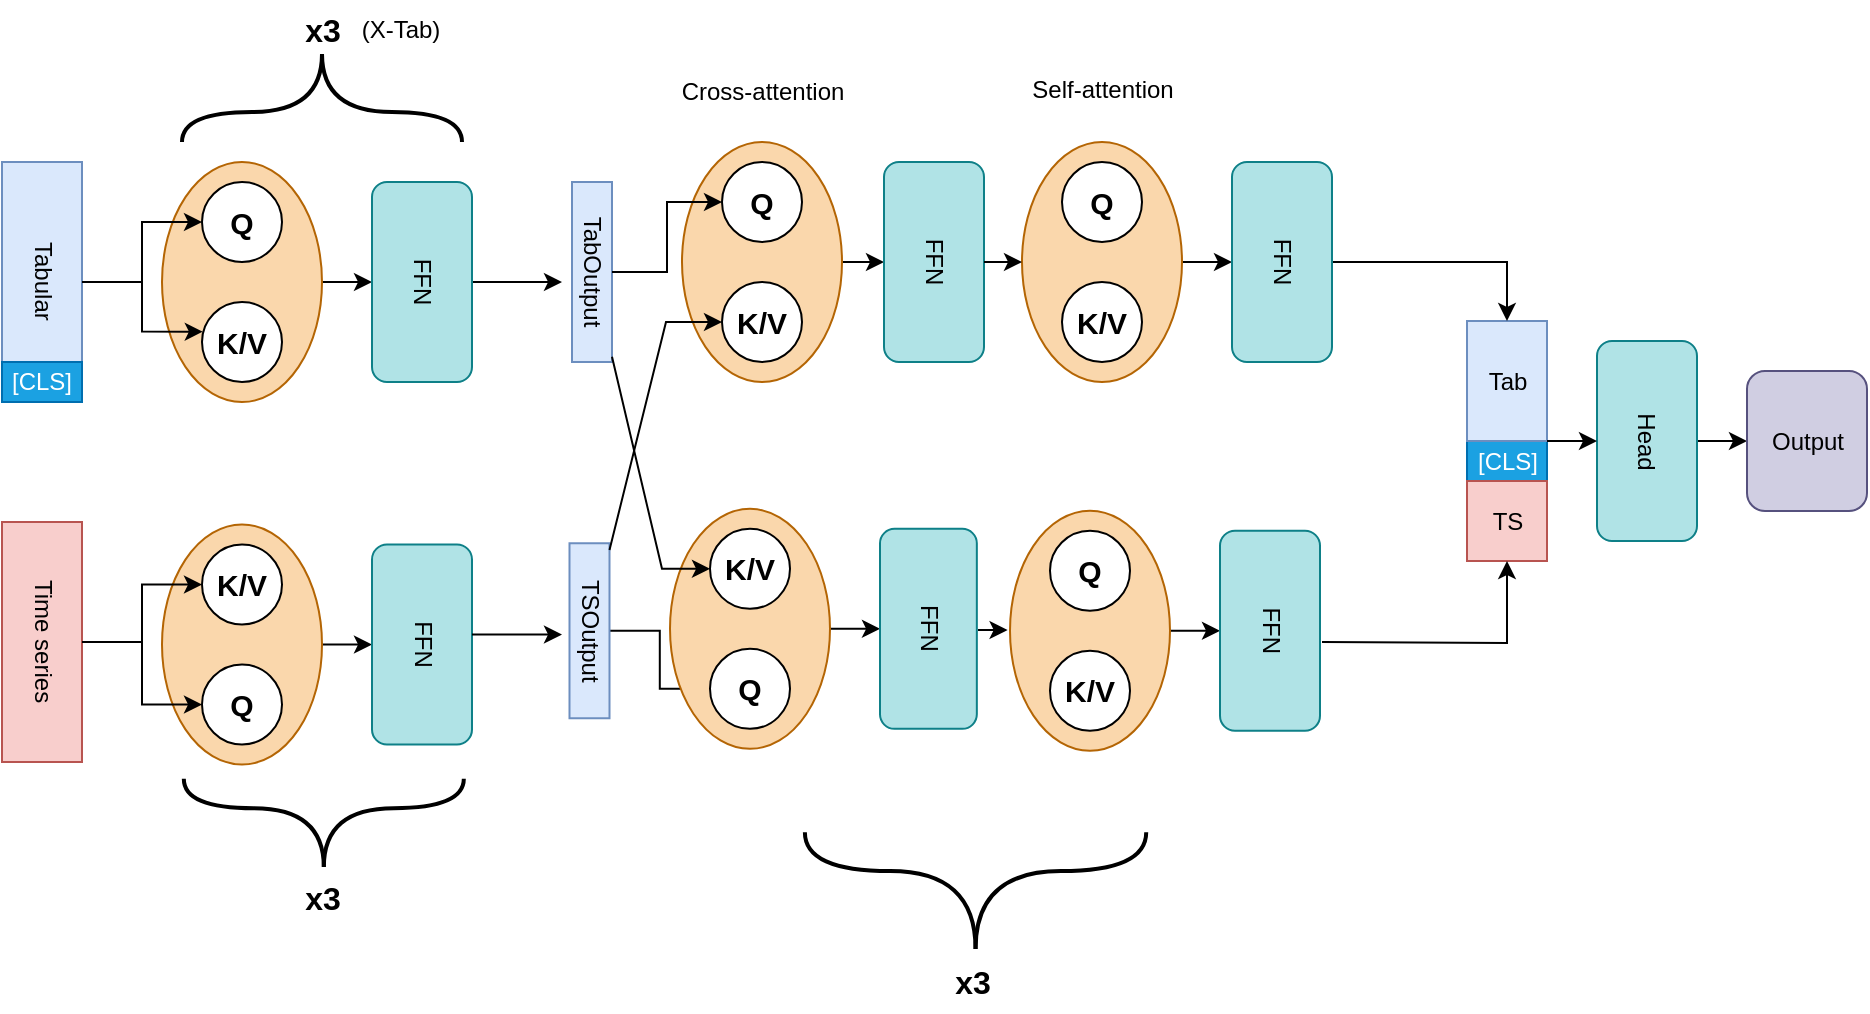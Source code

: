 <mxfile version="24.2.7" type="github">
  <diagram name="Page-1" id="utmKdlZoEl02XPiKk-Q9">
    <mxGraphModel dx="1304" dy="699" grid="1" gridSize="10" guides="1" tooltips="1" connect="1" arrows="1" fold="1" page="1" pageScale="1" pageWidth="827" pageHeight="1169" math="0" shadow="0">
      <root>
        <mxCell id="0" />
        <mxCell id="1" parent="0" />
        <mxCell id="ppl8XJywZ17yAcSLAr6y-1" value="Time series" style="rounded=0;whiteSpace=wrap;html=1;direction=south;textDirection=vertical-rl;fillColor=#f8cecc;strokeColor=#b85450;" parent="1" vertex="1">
          <mxGeometry x="40" y="340" width="40" height="120" as="geometry" />
        </mxCell>
        <mxCell id="ppl8XJywZ17yAcSLAr6y-2" value="Tabular" style="rounded=0;whiteSpace=wrap;html=1;direction=south;textDirection=vertical-lr;fillColor=#dae8fc;strokeColor=#6c8ebf;" parent="1" vertex="1">
          <mxGeometry x="40" y="160" width="40" height="120" as="geometry" />
        </mxCell>
        <mxCell id="ppl8XJywZ17yAcSLAr6y-3" style="edgeStyle=orthogonalEdgeStyle;rounded=0;orthogonalLoop=1;jettySize=auto;html=1;" parent="1" source="ppl8XJywZ17yAcSLAr6y-4" target="ppl8XJywZ17yAcSLAr6y-28" edge="1">
          <mxGeometry relative="1" as="geometry" />
        </mxCell>
        <mxCell id="ppl8XJywZ17yAcSLAr6y-4" value="" style="ellipse;whiteSpace=wrap;html=1;rotation=90;fillColor=#fad7ac;strokeColor=#b46504;" parent="1" vertex="1">
          <mxGeometry x="100" y="180" width="120" height="80" as="geometry" />
        </mxCell>
        <mxCell id="ppl8XJywZ17yAcSLAr6y-5" value="&lt;font size=&quot;1&quot;&gt;&lt;b style=&quot;font-size: 15px;&quot;&gt;Q&lt;/b&gt;&lt;/font&gt;" style="ellipse;whiteSpace=wrap;html=1;aspect=fixed;" parent="1" vertex="1">
          <mxGeometry x="140" y="170" width="40" height="40" as="geometry" />
        </mxCell>
        <mxCell id="ppl8XJywZ17yAcSLAr6y-6" value="&lt;font size=&quot;1&quot;&gt;&lt;b style=&quot;font-size: 15px;&quot;&gt;K/V&lt;/b&gt;&lt;/font&gt;" style="ellipse;whiteSpace=wrap;html=1;aspect=fixed;" parent="1" vertex="1">
          <mxGeometry x="140" y="230" width="40" height="40" as="geometry" />
        </mxCell>
        <mxCell id="ppl8XJywZ17yAcSLAr6y-11" style="edgeStyle=orthogonalEdgeStyle;rounded=0;orthogonalLoop=1;jettySize=auto;html=1;entryX=0.5;entryY=1;entryDx=0;entryDy=0;" parent="1" source="ppl8XJywZ17yAcSLAr6y-12" target="ppl8XJywZ17yAcSLAr6y-32" edge="1">
          <mxGeometry relative="1" as="geometry">
            <mxPoint x="220" y="401.25" as="targetPoint" />
            <Array as="points" />
          </mxGeometry>
        </mxCell>
        <mxCell id="ppl8XJywZ17yAcSLAr6y-12" value="" style="ellipse;whiteSpace=wrap;html=1;rotation=90;fillColor=#fad7ac;strokeColor=#b46504;" parent="1" vertex="1">
          <mxGeometry x="100" y="361.25" width="120" height="80" as="geometry" />
        </mxCell>
        <mxCell id="ppl8XJywZ17yAcSLAr6y-13" value="&lt;font size=&quot;1&quot;&gt;&lt;b style=&quot;font-size: 15px;&quot;&gt;K/V&lt;/b&gt;&lt;/font&gt;" style="ellipse;whiteSpace=wrap;html=1;aspect=fixed;" parent="1" vertex="1">
          <mxGeometry x="140" y="351.25" width="40" height="40" as="geometry" />
        </mxCell>
        <mxCell id="ppl8XJywZ17yAcSLAr6y-14" value="&lt;font size=&quot;1&quot;&gt;&lt;b style=&quot;font-size: 15px;&quot;&gt;Q&lt;/b&gt;&lt;/font&gt;" style="ellipse;whiteSpace=wrap;html=1;aspect=fixed;" parent="1" vertex="1">
          <mxGeometry x="140" y="411.25" width="40" height="40" as="geometry" />
        </mxCell>
        <mxCell id="ppl8XJywZ17yAcSLAr6y-27" style="edgeStyle=orthogonalEdgeStyle;rounded=0;orthogonalLoop=1;jettySize=auto;html=1;" parent="1" source="ppl8XJywZ17yAcSLAr6y-28" edge="1">
          <mxGeometry relative="1" as="geometry">
            <mxPoint x="320" y="220" as="targetPoint" />
          </mxGeometry>
        </mxCell>
        <mxCell id="ppl8XJywZ17yAcSLAr6y-28" value="FFN" style="rounded=1;whiteSpace=wrap;html=1;rotation=90;fillColor=#b0e3e6;strokeColor=#0e8088;" parent="1" vertex="1">
          <mxGeometry x="200" y="195" width="100" height="50" as="geometry" />
        </mxCell>
        <mxCell id="ppl8XJywZ17yAcSLAr6y-32" value="FFN" style="rounded=1;whiteSpace=wrap;html=1;rotation=90;fillColor=#b0e3e6;strokeColor=#0e8088;" parent="1" vertex="1">
          <mxGeometry x="200" y="376.25" width="100" height="50" as="geometry" />
        </mxCell>
        <mxCell id="ppl8XJywZ17yAcSLAr6y-34" value="[CLS]" style="rounded=0;whiteSpace=wrap;html=1;fillColor=#1ba1e2;fontColor=#ffffff;strokeColor=#006EAF;" parent="1" vertex="1">
          <mxGeometry x="40" y="260" width="40" height="20" as="geometry" />
        </mxCell>
        <mxCell id="ppl8XJywZ17yAcSLAr6y-36" value="TabOutput" style="rounded=0;whiteSpace=wrap;html=1;rotation=90;fillColor=#dae8fc;strokeColor=#6c8ebf;" parent="1" vertex="1">
          <mxGeometry x="290" y="205" width="90" height="20" as="geometry" />
        </mxCell>
        <mxCell id="ppl8XJywZ17yAcSLAr6y-39" style="edgeStyle=orthogonalEdgeStyle;rounded=0;orthogonalLoop=1;jettySize=auto;html=1;" parent="1" edge="1">
          <mxGeometry relative="1" as="geometry">
            <mxPoint x="320" y="396.25" as="targetPoint" />
            <mxPoint x="275" y="396.25" as="sourcePoint" />
          </mxGeometry>
        </mxCell>
        <mxCell id="dsO3QLPFe5pDZU9qkHeO-3" style="edgeStyle=orthogonalEdgeStyle;rounded=0;orthogonalLoop=1;jettySize=auto;html=1;entryX=0;entryY=0.5;entryDx=0;entryDy=0;" edge="1" parent="1" source="ppl8XJywZ17yAcSLAr6y-42" target="ppl8XJywZ17yAcSLAr6y-83">
          <mxGeometry relative="1" as="geometry" />
        </mxCell>
        <mxCell id="ppl8XJywZ17yAcSLAr6y-42" value="TSOutput" style="rounded=0;whiteSpace=wrap;html=1;rotation=90;fillColor=#dae8fc;strokeColor=#6c8ebf;" parent="1" vertex="1">
          <mxGeometry x="290" y="384.38" width="87.5" height="20" as="geometry" />
        </mxCell>
        <mxCell id="ppl8XJywZ17yAcSLAr6y-45" value="" style="rounded=0;whiteSpace=wrap;html=1;rotation=90;" parent="1" vertex="1">
          <mxGeometry x="730" y="282" width="120" height="35" as="geometry" />
        </mxCell>
        <mxCell id="ppl8XJywZ17yAcSLAr6y-46" value="[CLS]" style="rounded=0;whiteSpace=wrap;html=1;fillColor=#1ba1e2;fontColor=#ffffff;strokeColor=#006EAF;" parent="1" vertex="1">
          <mxGeometry x="772.5" y="299.5" width="40" height="20" as="geometry" />
        </mxCell>
        <mxCell id="ppl8XJywZ17yAcSLAr6y-47" value="Tab" style="rounded=0;whiteSpace=wrap;html=1;fillColor=#dae8fc;strokeColor=#6c8ebf;" parent="1" vertex="1">
          <mxGeometry x="772.5" y="239.5" width="40" height="60" as="geometry" />
        </mxCell>
        <mxCell id="ppl8XJywZ17yAcSLAr6y-48" value="TS" style="rounded=0;whiteSpace=wrap;html=1;fillColor=#f8cecc;strokeColor=#b85450;" parent="1" vertex="1">
          <mxGeometry x="772.5" y="319.5" width="40" height="40" as="geometry" />
        </mxCell>
        <mxCell id="ppl8XJywZ17yAcSLAr6y-49" value="" style="endArrow=classic;html=1;rounded=0;edgeStyle=orthogonalEdgeStyle;entryX=0.5;entryY=0;entryDx=0;entryDy=0;exitX=0.5;exitY=0;exitDx=0;exitDy=0;" parent="1" target="ppl8XJywZ17yAcSLAr6y-47" edge="1" source="ppl8XJywZ17yAcSLAr6y-91">
          <mxGeometry width="50" height="50" relative="1" as="geometry">
            <mxPoint x="730" y="169.5" as="sourcePoint" />
            <mxPoint x="786" y="169.5" as="targetPoint" />
          </mxGeometry>
        </mxCell>
        <mxCell id="ppl8XJywZ17yAcSLAr6y-50" value="" style="endArrow=classic;html=1;rounded=0;edgeStyle=orthogonalEdgeStyle;entryX=0.5;entryY=1;entryDx=0;entryDy=0;" parent="1" target="ppl8XJywZ17yAcSLAr6y-48" edge="1">
          <mxGeometry width="50" height="50" relative="1" as="geometry">
            <mxPoint x="700" y="400" as="sourcePoint" />
            <mxPoint x="793" y="499.5" as="targetPoint" />
          </mxGeometry>
        </mxCell>
        <mxCell id="dsO3QLPFe5pDZU9qkHeO-13" value="" style="edgeStyle=orthogonalEdgeStyle;rounded=0;orthogonalLoop=1;jettySize=auto;html=1;" edge="1" parent="1" source="ppl8XJywZ17yAcSLAr6y-54" target="ppl8XJywZ17yAcSLAr6y-56">
          <mxGeometry relative="1" as="geometry" />
        </mxCell>
        <mxCell id="ppl8XJywZ17yAcSLAr6y-54" value="Head" style="rounded=1;whiteSpace=wrap;html=1;rotation=90;fillColor=#b0e3e6;strokeColor=#0e8088;" parent="1" vertex="1">
          <mxGeometry x="812.5" y="274.5" width="100" height="50" as="geometry" />
        </mxCell>
        <mxCell id="ppl8XJywZ17yAcSLAr6y-55" value="" style="endArrow=classic;html=1;rounded=0;entryX=0.5;entryY=1;entryDx=0;entryDy=0;" parent="1" target="ppl8XJywZ17yAcSLAr6y-54" edge="1">
          <mxGeometry width="50" height="50" relative="1" as="geometry">
            <mxPoint x="812.5" y="299.5" as="sourcePoint" />
            <mxPoint x="862.5" y="249.5" as="targetPoint" />
          </mxGeometry>
        </mxCell>
        <mxCell id="ppl8XJywZ17yAcSLAr6y-56" value="Output" style="rounded=1;whiteSpace=wrap;html=1;fillColor=#d0cee2;strokeColor=#56517e;" parent="1" vertex="1">
          <mxGeometry x="912.5" y="264.5" width="60" height="70" as="geometry" />
        </mxCell>
        <mxCell id="ppl8XJywZ17yAcSLAr6y-57" value="" style="group;rotation=-90;" parent="1" vertex="1" connectable="0">
          <mxGeometry x="184" y="411.25" width="52.5" height="131.75" as="geometry" />
        </mxCell>
        <mxCell id="ppl8XJywZ17yAcSLAr6y-31" style="edgeStyle=orthogonalEdgeStyle;rounded=0;orthogonalLoop=1;jettySize=auto;html=1;exitX=1;exitY=0.5;exitDx=0;exitDy=0;" parent="ppl8XJywZ17yAcSLAr6y-57" edge="1">
          <mxGeometry relative="1" as="geometry">
            <mxPoint x="66.231" y="19.135" as="targetPoint" />
            <mxPoint x="66" y="18.75" as="sourcePoint" />
          </mxGeometry>
        </mxCell>
        <mxCell id="ppl8XJywZ17yAcSLAr6y-58" value="" style="endArrow=none;html=1;rounded=0;fontStyle=1;edgeStyle=orthogonalEdgeStyle;curved=1;strokeWidth=2;" parent="ppl8XJywZ17yAcSLAr6y-57" edge="1">
          <mxGeometry width="50" height="50" relative="1" as="geometry">
            <mxPoint x="16.917" y="101.244" as="sourcePoint" />
            <mxPoint x="-53.083" y="57.181" as="targetPoint" />
            <Array as="points">
              <mxPoint x="16.917" y="71.869" />
              <mxPoint x="-53.083" y="71.869" />
            </Array>
          </mxGeometry>
        </mxCell>
        <mxCell id="ppl8XJywZ17yAcSLAr6y-59" value="" style="endArrow=none;html=1;rounded=0;edgeStyle=orthogonalEdgeStyle;curved=1;strokeWidth=2;" parent="ppl8XJywZ17yAcSLAr6y-57" edge="1">
          <mxGeometry width="50" height="50" relative="1" as="geometry">
            <mxPoint x="16.917" y="101.244" as="sourcePoint" />
            <mxPoint x="86.917" y="57.181" as="targetPoint" />
            <Array as="points">
              <mxPoint x="16.917" y="71.869" />
              <mxPoint x="86.917" y="71.869" />
            </Array>
          </mxGeometry>
        </mxCell>
        <mxCell id="ppl8XJywZ17yAcSLAr6y-63" value="&lt;b style=&quot;font-size: 16px;&quot;&gt;x3&lt;/b&gt;" style="text;html=1;align=center;verticalAlign=middle;resizable=0;points=[];autosize=1;strokeColor=none;fillColor=none;" parent="ppl8XJywZ17yAcSLAr6y-57" vertex="1">
          <mxGeometry x="-4" y="101.75" width="40" height="30" as="geometry" />
        </mxCell>
        <mxCell id="ppl8XJywZ17yAcSLAr6y-60" value="" style="group;rotation=-90;" parent="1" vertex="1" connectable="0">
          <mxGeometry x="530" y="340" width="64" height="155.75" as="geometry" />
        </mxCell>
        <mxCell id="ppl8XJywZ17yAcSLAr6y-61" value="" style="endArrow=none;html=1;rounded=0;fontStyle=1;edgeStyle=orthogonalEdgeStyle;curved=1;strokeWidth=2;" parent="ppl8XJywZ17yAcSLAr6y-60" edge="1">
          <mxGeometry width="50" height="50" relative="1" as="geometry">
            <mxPoint x="-3.225" y="213.505" as="sourcePoint" />
            <mxPoint x="-88.559" y="155.099" as="targetPoint" />
            <Array as="points">
              <mxPoint x="-3.225" y="174.568" />
              <mxPoint x="-88.559" y="174.568" />
            </Array>
          </mxGeometry>
        </mxCell>
        <mxCell id="ppl8XJywZ17yAcSLAr6y-62" value="" style="endArrow=none;html=1;rounded=0;edgeStyle=orthogonalEdgeStyle;curved=1;strokeWidth=2;" parent="ppl8XJywZ17yAcSLAr6y-60" edge="1">
          <mxGeometry width="50" height="50" relative="1" as="geometry">
            <mxPoint x="-3.225" y="213.505" as="sourcePoint" />
            <mxPoint x="82.108" y="155.099" as="targetPoint" />
            <Array as="points">
              <mxPoint x="-3.225" y="174.568" />
              <mxPoint x="82.108" y="174.568" />
            </Array>
          </mxGeometry>
        </mxCell>
        <mxCell id="ppl8XJywZ17yAcSLAr6y-64" value="&lt;b style=&quot;font-size: 16px;&quot;&gt;x3&lt;/b&gt;" style="text;html=1;align=center;verticalAlign=middle;resizable=0;points=[];autosize=1;strokeColor=none;fillColor=none;" parent="1" vertex="1">
          <mxGeometry x="505.0" y="555" width="40" height="30" as="geometry" />
        </mxCell>
        <mxCell id="ppl8XJywZ17yAcSLAr6y-67" value="" style="group;rotation=-90;" parent="1" vertex="1" connectable="0">
          <mxGeometry x="170" y="90" width="52.5" height="117.5" as="geometry" />
        </mxCell>
        <mxCell id="ppl8XJywZ17yAcSLAr6y-68" value="" style="endArrow=none;html=1;rounded=0;fontStyle=1;edgeStyle=orthogonalEdgeStyle;curved=1;strokeWidth=2;" parent="ppl8XJywZ17yAcSLAr6y-67" edge="1">
          <mxGeometry width="50" height="50" relative="1" as="geometry">
            <mxPoint x="30" y="16" as="sourcePoint" />
            <mxPoint x="100" y="60" as="targetPoint" />
            <Array as="points">
              <mxPoint x="30" y="45" />
              <mxPoint x="100" y="45" />
            </Array>
          </mxGeometry>
        </mxCell>
        <mxCell id="ppl8XJywZ17yAcSLAr6y-69" value="" style="endArrow=none;html=1;rounded=0;edgeStyle=orthogonalEdgeStyle;curved=1;strokeWidth=2;" parent="ppl8XJywZ17yAcSLAr6y-67" edge="1">
          <mxGeometry width="50" height="50" relative="1" as="geometry">
            <mxPoint x="30" y="16" as="sourcePoint" />
            <mxPoint x="-40" y="60" as="targetPoint" />
            <Array as="points">
              <mxPoint x="30" y="45" />
              <mxPoint x="-40" y="45" />
            </Array>
          </mxGeometry>
        </mxCell>
        <mxCell id="ppl8XJywZ17yAcSLAr6y-70" value="&lt;b style=&quot;font-size: 16px;&quot;&gt;x3&lt;/b&gt;" style="text;html=1;align=center;verticalAlign=middle;resizable=0;points=[];autosize=1;strokeColor=none;fillColor=none;" parent="1" vertex="1">
          <mxGeometry x="180.25" y="79" width="40" height="30" as="geometry" />
        </mxCell>
        <mxCell id="ppl8XJywZ17yAcSLAr6y-71" value="(X-Tab)" style="text;html=1;align=center;verticalAlign=middle;resizable=0;points=[];autosize=1;strokeColor=none;fillColor=none;" parent="1" vertex="1">
          <mxGeometry x="209" y="79" width="60" height="30" as="geometry" />
        </mxCell>
        <mxCell id="ppl8XJywZ17yAcSLAr6y-116" style="edgeStyle=orthogonalEdgeStyle;rounded=0;orthogonalLoop=1;jettySize=auto;html=1;entryX=0.5;entryY=1;entryDx=0;entryDy=0;" parent="1" source="ppl8XJywZ17yAcSLAr6y-73" target="ppl8XJywZ17yAcSLAr6y-90" edge="1">
          <mxGeometry relative="1" as="geometry" />
        </mxCell>
        <mxCell id="ppl8XJywZ17yAcSLAr6y-73" value="" style="ellipse;whiteSpace=wrap;html=1;rotation=90;fillColor=#fad7ac;strokeColor=#b46504;" parent="1" vertex="1">
          <mxGeometry x="360" y="170" width="120" height="80" as="geometry" />
        </mxCell>
        <mxCell id="ppl8XJywZ17yAcSLAr6y-74" value="&lt;font size=&quot;1&quot;&gt;&lt;b style=&quot;font-size: 15px;&quot;&gt;Q&lt;/b&gt;&lt;/font&gt;" style="ellipse;whiteSpace=wrap;html=1;aspect=fixed;" parent="1" vertex="1">
          <mxGeometry x="400" y="160" width="40" height="40" as="geometry" />
        </mxCell>
        <mxCell id="ppl8XJywZ17yAcSLAr6y-75" value="&lt;font size=&quot;1&quot;&gt;&lt;b style=&quot;font-size: 15px;&quot;&gt;K/V&lt;/b&gt;&lt;/font&gt;" style="ellipse;whiteSpace=wrap;html=1;aspect=fixed;" parent="1" vertex="1">
          <mxGeometry x="400" y="220" width="40" height="40" as="geometry" />
        </mxCell>
        <mxCell id="ppl8XJywZ17yAcSLAr6y-76" style="edgeStyle=orthogonalEdgeStyle;rounded=0;orthogonalLoop=1;jettySize=auto;html=1;entryX=0.5;entryY=1;entryDx=0;entryDy=0;" parent="1" source="ppl8XJywZ17yAcSLAr6y-77" target="ppl8XJywZ17yAcSLAr6y-91" edge="1">
          <mxGeometry relative="1" as="geometry" />
        </mxCell>
        <mxCell id="ppl8XJywZ17yAcSLAr6y-77" value="" style="ellipse;whiteSpace=wrap;html=1;rotation=90;fillColor=#fad7ac;strokeColor=#b46504;" parent="1" vertex="1">
          <mxGeometry x="530" y="170" width="120" height="80" as="geometry" />
        </mxCell>
        <mxCell id="ppl8XJywZ17yAcSLAr6y-78" value="&lt;font size=&quot;1&quot;&gt;&lt;b style=&quot;font-size: 15px;&quot;&gt;Q&lt;/b&gt;&lt;/font&gt;" style="ellipse;whiteSpace=wrap;html=1;aspect=fixed;" parent="1" vertex="1">
          <mxGeometry x="570" y="160" width="40" height="40" as="geometry" />
        </mxCell>
        <mxCell id="ppl8XJywZ17yAcSLAr6y-79" value="&lt;font size=&quot;1&quot;&gt;&lt;b style=&quot;font-size: 15px;&quot;&gt;K/V&lt;/b&gt;&lt;/font&gt;" style="ellipse;whiteSpace=wrap;html=1;aspect=fixed;" parent="1" vertex="1">
          <mxGeometry x="570" y="220" width="40" height="40" as="geometry" />
        </mxCell>
        <mxCell id="ppl8XJywZ17yAcSLAr6y-80" style="edgeStyle=orthogonalEdgeStyle;rounded=0;orthogonalLoop=1;jettySize=auto;html=1;entryX=0.5;entryY=1;entryDx=0;entryDy=0;" parent="1" source="ppl8XJywZ17yAcSLAr6y-81" target="ppl8XJywZ17yAcSLAr6y-93" edge="1">
          <mxGeometry relative="1" as="geometry">
            <mxPoint x="474" y="393.42" as="targetPoint" />
            <Array as="points" />
          </mxGeometry>
        </mxCell>
        <mxCell id="ppl8XJywZ17yAcSLAr6y-81" value="" style="ellipse;whiteSpace=wrap;html=1;rotation=90;fillColor=#fad7ac;strokeColor=#b46504;" parent="1" vertex="1">
          <mxGeometry x="354" y="353.42" width="120" height="80" as="geometry" />
        </mxCell>
        <mxCell id="ppl8XJywZ17yAcSLAr6y-82" value="&lt;font size=&quot;1&quot;&gt;&lt;b style=&quot;font-size: 15px;&quot;&gt;K/V&lt;/b&gt;&lt;/font&gt;" style="ellipse;whiteSpace=wrap;html=1;aspect=fixed;" parent="1" vertex="1">
          <mxGeometry x="394" y="343.42" width="40" height="40" as="geometry" />
        </mxCell>
        <mxCell id="ppl8XJywZ17yAcSLAr6y-83" value="&lt;font size=&quot;1&quot;&gt;&lt;b style=&quot;font-size: 15px;&quot;&gt;Q&lt;/b&gt;&lt;/font&gt;" style="ellipse;whiteSpace=wrap;html=1;aspect=fixed;" parent="1" vertex="1">
          <mxGeometry x="394" y="403.42" width="40" height="40" as="geometry" />
        </mxCell>
        <mxCell id="ppl8XJywZ17yAcSLAr6y-84" style="edgeStyle=orthogonalEdgeStyle;rounded=0;orthogonalLoop=1;jettySize=auto;html=1;entryX=0.5;entryY=1;entryDx=0;entryDy=0;" parent="1" source="ppl8XJywZ17yAcSLAr6y-85" target="ppl8XJywZ17yAcSLAr6y-94" edge="1">
          <mxGeometry relative="1" as="geometry" />
        </mxCell>
        <mxCell id="ppl8XJywZ17yAcSLAr6y-85" value="" style="ellipse;whiteSpace=wrap;html=1;rotation=90;fillColor=#fad7ac;strokeColor=#b46504;" parent="1" vertex="1">
          <mxGeometry x="524" y="354.38" width="120" height="80" as="geometry" />
        </mxCell>
        <mxCell id="ppl8XJywZ17yAcSLAr6y-86" value="&lt;font size=&quot;1&quot;&gt;&lt;b style=&quot;font-size: 15px;&quot;&gt;Q&lt;/b&gt;&lt;/font&gt;" style="ellipse;whiteSpace=wrap;html=1;aspect=fixed;" parent="1" vertex="1">
          <mxGeometry x="564" y="344.38" width="40" height="40" as="geometry" />
        </mxCell>
        <mxCell id="ppl8XJywZ17yAcSLAr6y-87" value="&lt;font size=&quot;1&quot;&gt;&lt;b style=&quot;font-size: 15px;&quot;&gt;K/V&lt;/b&gt;&lt;/font&gt;" style="ellipse;whiteSpace=wrap;html=1;aspect=fixed;" parent="1" vertex="1">
          <mxGeometry x="564" y="404.38" width="40" height="40" as="geometry" />
        </mxCell>
        <mxCell id="ppl8XJywZ17yAcSLAr6y-90" value="FFN" style="rounded=1;whiteSpace=wrap;html=1;rotation=90;fillColor=#b0e3e6;strokeColor=#0e8088;" parent="1" vertex="1">
          <mxGeometry x="456" y="185" width="100" height="50" as="geometry" />
        </mxCell>
        <mxCell id="ppl8XJywZ17yAcSLAr6y-91" value="FFN" style="rounded=1;whiteSpace=wrap;html=1;rotation=90;fillColor=#b0e3e6;strokeColor=#0e8088;" parent="1" vertex="1">
          <mxGeometry x="630" y="185" width="100" height="50" as="geometry" />
        </mxCell>
        <mxCell id="ppl8XJywZ17yAcSLAr6y-92" style="edgeStyle=orthogonalEdgeStyle;rounded=0;orthogonalLoop=1;jettySize=auto;html=1;exitX=1;exitY=0.5;exitDx=0;exitDy=0;" parent="1" source="ppl8XJywZ17yAcSLAr6y-93" edge="1">
          <mxGeometry relative="1" as="geometry">
            <mxPoint x="504.231" y="443.805" as="targetPoint" />
          </mxGeometry>
        </mxCell>
        <mxCell id="ppl8XJywZ17yAcSLAr6y-93" value="FFN" style="rounded=1;whiteSpace=wrap;html=1;rotation=90;fillColor=#b0e3e6;strokeColor=#0e8088;" parent="1" vertex="1">
          <mxGeometry x="453.21" y="369.21" width="100" height="48.42" as="geometry" />
        </mxCell>
        <mxCell id="ppl8XJywZ17yAcSLAr6y-94" value="FFN" style="rounded=1;whiteSpace=wrap;html=1;rotation=90;fillColor=#b0e3e6;strokeColor=#0e8088;" parent="1" vertex="1">
          <mxGeometry x="624" y="369.38" width="100" height="50" as="geometry" />
        </mxCell>
        <mxCell id="ppl8XJywZ17yAcSLAr6y-95" style="edgeStyle=orthogonalEdgeStyle;rounded=0;orthogonalLoop=1;jettySize=auto;html=1;entryX=0;entryY=0.5;entryDx=0;entryDy=0;" parent="1" source="ppl8XJywZ17yAcSLAr6y-1" target="ppl8XJywZ17yAcSLAr6y-13" edge="1">
          <mxGeometry relative="1" as="geometry">
            <mxPoint x="110" y="400.0" as="targetPoint" />
          </mxGeometry>
        </mxCell>
        <mxCell id="ppl8XJywZ17yAcSLAr6y-96" value="" style="endArrow=classic;html=1;rounded=0;entryX=0;entryY=0.5;entryDx=0;entryDy=0;edgeStyle=orthogonalEdgeStyle;" parent="1" target="ppl8XJywZ17yAcSLAr6y-14" edge="1">
          <mxGeometry width="50" height="50" relative="1" as="geometry">
            <mxPoint x="110" y="400" as="sourcePoint" />
            <mxPoint x="110" y="440" as="targetPoint" />
            <Array as="points">
              <mxPoint x="110" y="431" />
            </Array>
          </mxGeometry>
        </mxCell>
        <mxCell id="ppl8XJywZ17yAcSLAr6y-100" style="edgeStyle=orthogonalEdgeStyle;rounded=0;orthogonalLoop=1;jettySize=auto;html=1;" parent="1" source="ppl8XJywZ17yAcSLAr6y-2" target="ppl8XJywZ17yAcSLAr6y-5" edge="1">
          <mxGeometry relative="1" as="geometry" />
        </mxCell>
        <mxCell id="ppl8XJywZ17yAcSLAr6y-101" value="" style="endArrow=classic;html=1;rounded=0;entryX=0.01;entryY=0.371;entryDx=0;entryDy=0;entryPerimeter=0;edgeStyle=orthogonalEdgeStyle;" parent="1" target="ppl8XJywZ17yAcSLAr6y-6" edge="1">
          <mxGeometry width="50" height="50" relative="1" as="geometry">
            <mxPoint x="110" y="220" as="sourcePoint" />
            <mxPoint x="160" y="170" as="targetPoint" />
            <Array as="points">
              <mxPoint x="110" y="245" />
            </Array>
          </mxGeometry>
        </mxCell>
        <mxCell id="OuFpHorGHffY5CDJPRcC-3" value="" style="endArrow=classic;html=1;rounded=0;entryX=0.5;entryY=1;entryDx=0;entryDy=0;exitX=0.5;exitY=0;exitDx=0;exitDy=0;" parent="1" source="ppl8XJywZ17yAcSLAr6y-90" target="ppl8XJywZ17yAcSLAr6y-77" edge="1">
          <mxGeometry width="50" height="50" relative="1" as="geometry">
            <mxPoint x="540" y="210" as="sourcePoint" />
            <mxPoint x="590" y="160" as="targetPoint" />
          </mxGeometry>
        </mxCell>
        <mxCell id="dsO3QLPFe5pDZU9qkHeO-1" style="edgeStyle=orthogonalEdgeStyle;rounded=0;orthogonalLoop=1;jettySize=auto;html=1;entryX=0;entryY=0.5;entryDx=0;entryDy=0;" edge="1" parent="1" source="ppl8XJywZ17yAcSLAr6y-36" target="ppl8XJywZ17yAcSLAr6y-74">
          <mxGeometry relative="1" as="geometry" />
        </mxCell>
        <mxCell id="dsO3QLPFe5pDZU9qkHeO-2" style="edgeStyle=orthogonalEdgeStyle;rounded=0;orthogonalLoop=1;jettySize=auto;html=1;entryX=0;entryY=0.5;entryDx=0;entryDy=0;" edge="1" parent="1" source="ppl8XJywZ17yAcSLAr6y-36" target="ppl8XJywZ17yAcSLAr6y-82">
          <mxGeometry relative="1" as="geometry">
            <Array as="points">
              <mxPoint x="370" y="363" />
            </Array>
          </mxGeometry>
        </mxCell>
        <mxCell id="dsO3QLPFe5pDZU9qkHeO-4" style="edgeStyle=orthogonalEdgeStyle;rounded=0;orthogonalLoop=1;jettySize=auto;html=1;entryX=0;entryY=0.5;entryDx=0;entryDy=0;" edge="1" parent="1" source="ppl8XJywZ17yAcSLAr6y-42" target="ppl8XJywZ17yAcSLAr6y-75">
          <mxGeometry relative="1" as="geometry">
            <Array as="points">
              <mxPoint x="372" y="240" />
            </Array>
          </mxGeometry>
        </mxCell>
        <mxCell id="dsO3QLPFe5pDZU9qkHeO-5" value="Cross-attention" style="text;html=1;align=center;verticalAlign=middle;resizable=0;points=[];autosize=1;strokeColor=none;fillColor=none;" vertex="1" parent="1">
          <mxGeometry x="370" y="110" width="100" height="30" as="geometry" />
        </mxCell>
        <mxCell id="dsO3QLPFe5pDZU9qkHeO-6" value="Self-attention" style="text;html=1;align=center;verticalAlign=middle;resizable=0;points=[];autosize=1;strokeColor=none;fillColor=none;" vertex="1" parent="1">
          <mxGeometry x="545" y="109" width="90" height="30" as="geometry" />
        </mxCell>
        <mxCell id="dsO3QLPFe5pDZU9qkHeO-7" style="edgeStyle=orthogonalEdgeStyle;rounded=0;orthogonalLoop=1;jettySize=auto;html=1;entryX=0.49;entryY=1.015;entryDx=0;entryDy=0;entryPerimeter=0;" edge="1" parent="1" target="ppl8XJywZ17yAcSLAr6y-85">
          <mxGeometry relative="1" as="geometry">
            <mxPoint x="528" y="394" as="sourcePoint" />
            <mxPoint x="553.21" y="394.29" as="targetPoint" />
          </mxGeometry>
        </mxCell>
      </root>
    </mxGraphModel>
  </diagram>
</mxfile>
